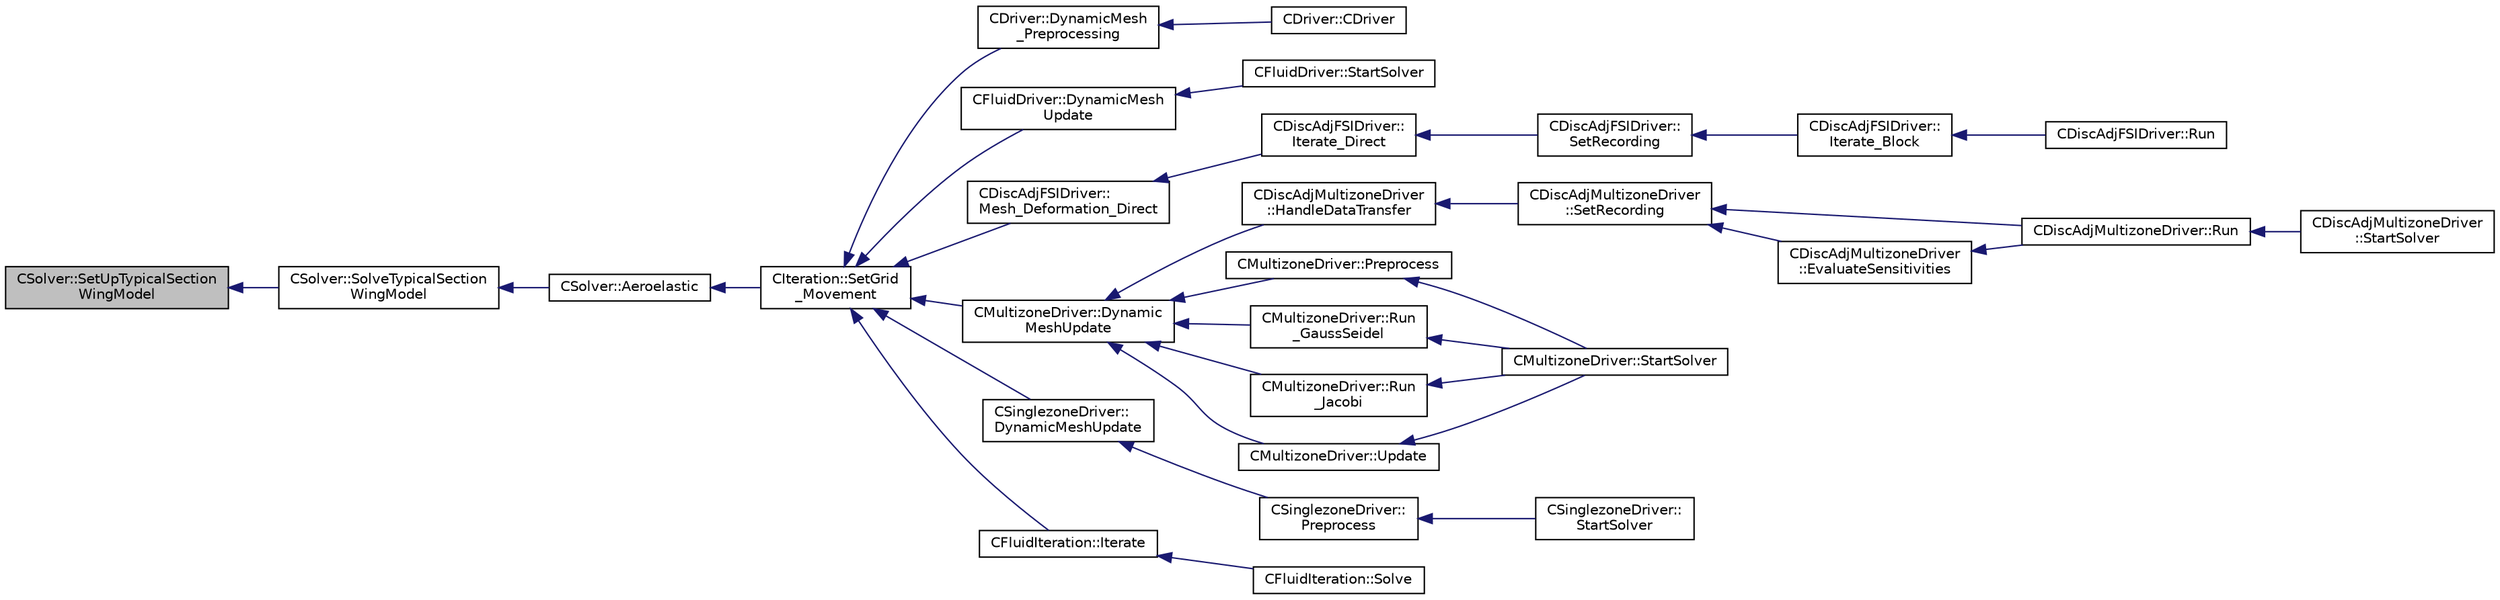 digraph "CSolver::SetUpTypicalSectionWingModel"
{
  edge [fontname="Helvetica",fontsize="10",labelfontname="Helvetica",labelfontsize="10"];
  node [fontname="Helvetica",fontsize="10",shape=record];
  rankdir="LR";
  Node5391 [label="CSolver::SetUpTypicalSection\lWingModel",height=0.2,width=0.4,color="black", fillcolor="grey75", style="filled", fontcolor="black"];
  Node5391 -> Node5392 [dir="back",color="midnightblue",fontsize="10",style="solid",fontname="Helvetica"];
  Node5392 [label="CSolver::SolveTypicalSection\lWingModel",height=0.2,width=0.4,color="black", fillcolor="white", style="filled",URL="$class_c_solver.html#a13c86d41e468e5d7b9c7a21ab2008e19",tooltip="Solve the typical section wing model. "];
  Node5392 -> Node5393 [dir="back",color="midnightblue",fontsize="10",style="solid",fontname="Helvetica"];
  Node5393 [label="CSolver::Aeroelastic",height=0.2,width=0.4,color="black", fillcolor="white", style="filled",URL="$class_c_solver.html#af130046f03f282501efef2c117af6ced",tooltip="Prepares and solves the aeroelastic equations. "];
  Node5393 -> Node5394 [dir="back",color="midnightblue",fontsize="10",style="solid",fontname="Helvetica"];
  Node5394 [label="CIteration::SetGrid\l_Movement",height=0.2,width=0.4,color="black", fillcolor="white", style="filled",URL="$class_c_iteration.html#a7b36785762f6b0c214569b185b858b6c",tooltip="Updates the positions and grid velocities for dynamic meshes between physical time steps..."];
  Node5394 -> Node5395 [dir="back",color="midnightblue",fontsize="10",style="solid",fontname="Helvetica"];
  Node5395 [label="CDriver::DynamicMesh\l_Preprocessing",height=0.2,width=0.4,color="black", fillcolor="white", style="filled",URL="$class_c_driver.html#af585d91d9c08dbddcc2b3e67dd5f5af9",tooltip="GridMovement_Preprocessing. "];
  Node5395 -> Node5396 [dir="back",color="midnightblue",fontsize="10",style="solid",fontname="Helvetica"];
  Node5396 [label="CDriver::CDriver",height=0.2,width=0.4,color="black", fillcolor="white", style="filled",URL="$class_c_driver.html#a3fca4a013a6efa9bbb38fe78a86b5f3d",tooltip="Constructor of the class. "];
  Node5394 -> Node5397 [dir="back",color="midnightblue",fontsize="10",style="solid",fontname="Helvetica"];
  Node5397 [label="CFluidDriver::DynamicMesh\lUpdate",height=0.2,width=0.4,color="black", fillcolor="white", style="filled",URL="$class_c_fluid_driver.html#a4eee67049f34a1875a42afa470e9f828",tooltip="Perform a dynamic mesh deformation, included grid velocity computation and the update of the multigri..."];
  Node5397 -> Node5398 [dir="back",color="midnightblue",fontsize="10",style="solid",fontname="Helvetica"];
  Node5398 [label="CFluidDriver::StartSolver",height=0.2,width=0.4,color="black", fillcolor="white", style="filled",URL="$class_c_fluid_driver.html#a1c122d5a4b5f562f69a84aef2b8bd6d5",tooltip="Launch the computation for all zones and all physics. "];
  Node5394 -> Node5399 [dir="back",color="midnightblue",fontsize="10",style="solid",fontname="Helvetica"];
  Node5399 [label="CDiscAdjFSIDriver::\lMesh_Deformation_Direct",height=0.2,width=0.4,color="black", fillcolor="white", style="filled",URL="$class_c_disc_adj_f_s_i_driver.html#ad683500d6b3773af342165b1b18f5c59",tooltip="Run a direct mesh deformation. "];
  Node5399 -> Node5400 [dir="back",color="midnightblue",fontsize="10",style="solid",fontname="Helvetica"];
  Node5400 [label="CDiscAdjFSIDriver::\lIterate_Direct",height=0.2,width=0.4,color="black", fillcolor="white", style="filled",URL="$class_c_disc_adj_f_s_i_driver.html#acd9e7f14d860522e48ba2b6db34efd49",tooltip="Iterate the direct solver for recording. "];
  Node5400 -> Node5401 [dir="back",color="midnightblue",fontsize="10",style="solid",fontname="Helvetica"];
  Node5401 [label="CDiscAdjFSIDriver::\lSetRecording",height=0.2,width=0.4,color="black", fillcolor="white", style="filled",URL="$class_c_disc_adj_f_s_i_driver.html#ab07394a77802e469a321ccd1b10cb988",tooltip="Set the recording for a Discrete Adjoint iteration for the FSI problem. "];
  Node5401 -> Node5402 [dir="back",color="midnightblue",fontsize="10",style="solid",fontname="Helvetica"];
  Node5402 [label="CDiscAdjFSIDriver::\lIterate_Block",height=0.2,width=0.4,color="black", fillcolor="white", style="filled",URL="$class_c_disc_adj_f_s_i_driver.html#a84949f139fa795b7d34d6ff77e82eb5c",tooltip="Iterate a certain block for adjoint FSI - may be the whole set of variables or independent and subite..."];
  Node5402 -> Node5403 [dir="back",color="midnightblue",fontsize="10",style="solid",fontname="Helvetica"];
  Node5403 [label="CDiscAdjFSIDriver::Run",height=0.2,width=0.4,color="black", fillcolor="white", style="filled",URL="$class_c_disc_adj_f_s_i_driver.html#a2e965d6e9c4dcfc296077cae225cab21",tooltip="Run a Discrete Adjoint iteration for the FSI problem. "];
  Node5394 -> Node5404 [dir="back",color="midnightblue",fontsize="10",style="solid",fontname="Helvetica"];
  Node5404 [label="CMultizoneDriver::Dynamic\lMeshUpdate",height=0.2,width=0.4,color="black", fillcolor="white", style="filled",URL="$class_c_multizone_driver.html#ad28a95a48e9750237a5e2b1bf2c4aac9",tooltip="Perform a dynamic mesh deformation, included grid velocity computation and the update of the multigri..."];
  Node5404 -> Node5405 [dir="back",color="midnightblue",fontsize="10",style="solid",fontname="Helvetica"];
  Node5405 [label="CDiscAdjMultizoneDriver\l::HandleDataTransfer",height=0.2,width=0.4,color="black", fillcolor="white", style="filled",URL="$class_c_disc_adj_multizone_driver.html#ab33de05a7a1f77dcf60014a4a35dd4f1",tooltip="Transfer data between zones and update grids when required. "];
  Node5405 -> Node5406 [dir="back",color="midnightblue",fontsize="10",style="solid",fontname="Helvetica"];
  Node5406 [label="CDiscAdjMultizoneDriver\l::SetRecording",height=0.2,width=0.4,color="black", fillcolor="white", style="filled",URL="$class_c_disc_adj_multizone_driver.html#a441f8669a04147aacab7df463e1dd021",tooltip="Record one iteration of the primal problem within each zone. "];
  Node5406 -> Node5407 [dir="back",color="midnightblue",fontsize="10",style="solid",fontname="Helvetica"];
  Node5407 [label="CDiscAdjMultizoneDriver::Run",height=0.2,width=0.4,color="black", fillcolor="white", style="filled",URL="$class_c_disc_adj_multizone_driver.html#af996aecdb6d20aa4fc81c9b67295abf5",tooltip="[Overload] Run an discrete adjoint update of all solvers within multiple zones. "];
  Node5407 -> Node5408 [dir="back",color="midnightblue",fontsize="10",style="solid",fontname="Helvetica"];
  Node5408 [label="CDiscAdjMultizoneDriver\l::StartSolver",height=0.2,width=0.4,color="black", fillcolor="white", style="filled",URL="$class_c_disc_adj_multizone_driver.html#a75de0a1a482ceeed4301a384f1515092",tooltip="[Overload] Launch the computation for discrete adjoint multizone problems. "];
  Node5406 -> Node5409 [dir="back",color="midnightblue",fontsize="10",style="solid",fontname="Helvetica"];
  Node5409 [label="CDiscAdjMultizoneDriver\l::EvaluateSensitivities",height=0.2,width=0.4,color="black", fillcolor="white", style="filled",URL="$class_c_disc_adj_multizone_driver.html#ac2789097629674cfb7d4de64954024df",tooltip="Evaluate sensitivites for the current adjoint solution and output files. "];
  Node5409 -> Node5407 [dir="back",color="midnightblue",fontsize="10",style="solid",fontname="Helvetica"];
  Node5404 -> Node5410 [dir="back",color="midnightblue",fontsize="10",style="solid",fontname="Helvetica"];
  Node5410 [label="CMultizoneDriver::Preprocess",height=0.2,width=0.4,color="black", fillcolor="white", style="filled",URL="$class_c_multizone_driver.html#a29c97f0dff69501feb7d5f8fe2670088",tooltip="Preprocess the multizone iteration. "];
  Node5410 -> Node5411 [dir="back",color="midnightblue",fontsize="10",style="solid",fontname="Helvetica"];
  Node5411 [label="CMultizoneDriver::StartSolver",height=0.2,width=0.4,color="black", fillcolor="white", style="filled",URL="$class_c_multizone_driver.html#a03cfc000c383ef0d86d34e1c6aef5ff3",tooltip="[Overload] Launch the computation for multizone problems. "];
  Node5404 -> Node5412 [dir="back",color="midnightblue",fontsize="10",style="solid",fontname="Helvetica"];
  Node5412 [label="CMultizoneDriver::Run\l_GaussSeidel",height=0.2,width=0.4,color="black", fillcolor="white", style="filled",URL="$class_c_multizone_driver.html#a8036223cdbe0c0d4552f17f6bad9189b",tooltip="Run a Block Gauss-Seidel iteration in all physical zones. "];
  Node5412 -> Node5411 [dir="back",color="midnightblue",fontsize="10",style="solid",fontname="Helvetica"];
  Node5404 -> Node5413 [dir="back",color="midnightblue",fontsize="10",style="solid",fontname="Helvetica"];
  Node5413 [label="CMultizoneDriver::Run\l_Jacobi",height=0.2,width=0.4,color="black", fillcolor="white", style="filled",URL="$class_c_multizone_driver.html#a1bf2824daac5a10e8fb7387676eee338",tooltip="Run a Block-Jacobi iteration in all physical zones. "];
  Node5413 -> Node5411 [dir="back",color="midnightblue",fontsize="10",style="solid",fontname="Helvetica"];
  Node5404 -> Node5414 [dir="back",color="midnightblue",fontsize="10",style="solid",fontname="Helvetica"];
  Node5414 [label="CMultizoneDriver::Update",height=0.2,width=0.4,color="black", fillcolor="white", style="filled",URL="$class_c_multizone_driver.html#ac5d960382730c14b035965906cf02cb6",tooltip="Update the dual-time solution within multiple zones. "];
  Node5414 -> Node5411 [dir="back",color="midnightblue",fontsize="10",style="solid",fontname="Helvetica"];
  Node5394 -> Node5415 [dir="back",color="midnightblue",fontsize="10",style="solid",fontname="Helvetica"];
  Node5415 [label="CSinglezoneDriver::\lDynamicMeshUpdate",height=0.2,width=0.4,color="black", fillcolor="white", style="filled",URL="$class_c_singlezone_driver.html#a8cf4c7786b495d459818b656a7f6a357",tooltip="Perform a dynamic mesh deformation, included grid velocity computation and the update of the multigri..."];
  Node5415 -> Node5416 [dir="back",color="midnightblue",fontsize="10",style="solid",fontname="Helvetica"];
  Node5416 [label="CSinglezoneDriver::\lPreprocess",height=0.2,width=0.4,color="black", fillcolor="white", style="filled",URL="$class_c_singlezone_driver.html#adc6587c2d0cd656a4fbdebaf611fbbc8",tooltip="Preprocess the single-zone iteration. "];
  Node5416 -> Node5417 [dir="back",color="midnightblue",fontsize="10",style="solid",fontname="Helvetica"];
  Node5417 [label="CSinglezoneDriver::\lStartSolver",height=0.2,width=0.4,color="black", fillcolor="white", style="filled",URL="$class_c_singlezone_driver.html#a6eb4215f7ee740a6d5edb798110ce44a",tooltip="[Overload] Launch the computation for single-zone problems. "];
  Node5394 -> Node5418 [dir="back",color="midnightblue",fontsize="10",style="solid",fontname="Helvetica"];
  Node5418 [label="CFluidIteration::Iterate",height=0.2,width=0.4,color="black", fillcolor="white", style="filled",URL="$class_c_fluid_iteration.html#ab1379b4cba3d8c893395123fb6030986",tooltip="Perform a single iteration of the fluid system. "];
  Node5418 -> Node5419 [dir="back",color="midnightblue",fontsize="10",style="solid",fontname="Helvetica"];
  Node5419 [label="CFluidIteration::Solve",height=0.2,width=0.4,color="black", fillcolor="white", style="filled",URL="$class_c_fluid_iteration.html#ae22cd342c9c9d2ea5ac3f5103394ff80",tooltip="Iterate the fluid system for a number of Inner_Iter iterations. "];
}
